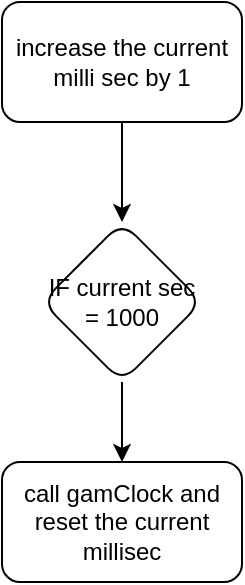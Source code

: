 <mxfile version="17.4.6" type="github">
  <diagram id="Oe4tFHEV1c03bMHd5D3p" name="Page-1">
    <mxGraphModel dx="1038" dy="1679" grid="1" gridSize="10" guides="1" tooltips="1" connect="1" arrows="1" fold="1" page="1" pageScale="1" pageWidth="850" pageHeight="1100" math="0" shadow="0">
      <root>
        <mxCell id="0" />
        <mxCell id="1" parent="0" />
        <mxCell id="YvUNZVzLCAVUeMZK9pI1-7" value="" style="edgeStyle=orthogonalEdgeStyle;rounded=0;orthogonalLoop=1;jettySize=auto;html=1;" edge="1" parent="1" source="YvUNZVzLCAVUeMZK9pI1-1" target="YvUNZVzLCAVUeMZK9pI1-6">
          <mxGeometry relative="1" as="geometry" />
        </mxCell>
        <mxCell id="YvUNZVzLCAVUeMZK9pI1-1" value="increase the current milli sec by 1" style="rounded=1;whiteSpace=wrap;html=1;" vertex="1" parent="1">
          <mxGeometry x="300" y="-490" width="120" height="60" as="geometry" />
        </mxCell>
        <mxCell id="YvUNZVzLCAVUeMZK9pI1-9" value="" style="edgeStyle=orthogonalEdgeStyle;rounded=0;orthogonalLoop=1;jettySize=auto;html=1;" edge="1" parent="1" source="YvUNZVzLCAVUeMZK9pI1-6" target="YvUNZVzLCAVUeMZK9pI1-8">
          <mxGeometry relative="1" as="geometry" />
        </mxCell>
        <mxCell id="YvUNZVzLCAVUeMZK9pI1-6" value="IF current sec = 1000" style="rhombus;whiteSpace=wrap;html=1;rounded=1;" vertex="1" parent="1">
          <mxGeometry x="320" y="-380" width="80" height="80" as="geometry" />
        </mxCell>
        <mxCell id="YvUNZVzLCAVUeMZK9pI1-8" value="call gamClock and reset the current millisec" style="whiteSpace=wrap;html=1;rounded=1;" vertex="1" parent="1">
          <mxGeometry x="300" y="-260" width="120" height="60" as="geometry" />
        </mxCell>
      </root>
    </mxGraphModel>
  </diagram>
</mxfile>
